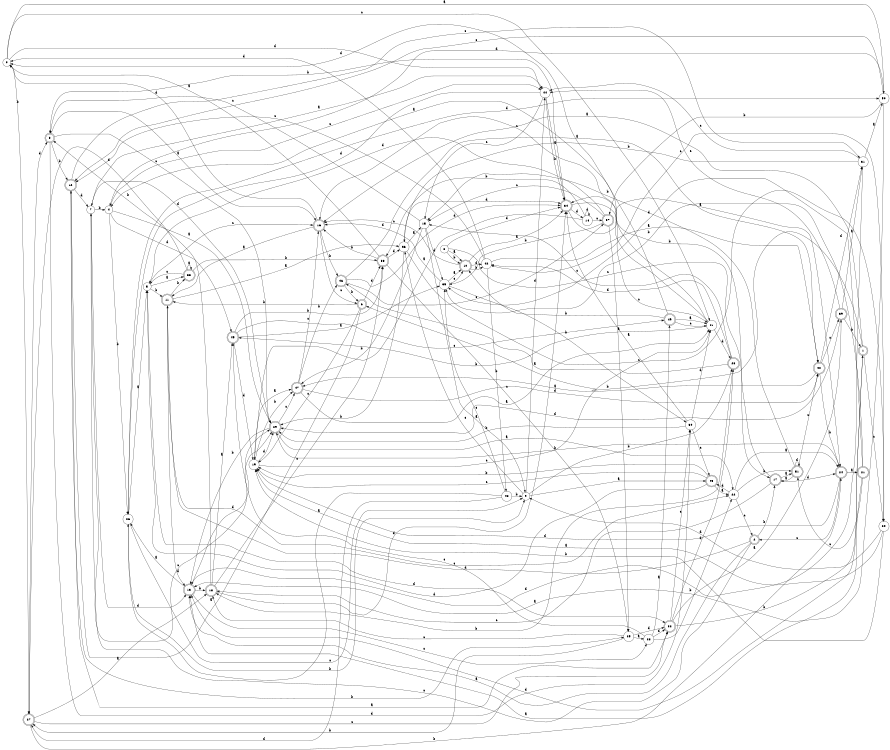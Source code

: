 digraph n42_5 {
__start0 [label="" shape="none"];

rankdir=LR;
size="8,5";

s0 [style="filled", color="black", fillcolor="white" shape="circle", label="0"];
s1 [style="rounded,filled", color="black", fillcolor="white" shape="doublecircle", label="1"];
s2 [style="rounded,filled", color="black", fillcolor="white" shape="doublecircle", label="2"];
s3 [style="rounded,filled", color="black", fillcolor="white" shape="doublecircle", label="3"];
s4 [style="filled", color="black", fillcolor="white" shape="circle", label="4"];
s5 [style="filled", color="black", fillcolor="white" shape="circle", label="5"];
s6 [style="rounded,filled", color="black", fillcolor="white" shape="doublecircle", label="6"];
s7 [style="filled", color="black", fillcolor="white" shape="circle", label="7"];
s8 [style="filled", color="black", fillcolor="white" shape="circle", label="8"];
s9 [style="filled", color="black", fillcolor="white" shape="circle", label="9"];
s10 [style="rounded,filled", color="black", fillcolor="white" shape="doublecircle", label="10"];
s11 [style="rounded,filled", color="black", fillcolor="white" shape="doublecircle", label="11"];
s12 [style="rounded,filled", color="black", fillcolor="white" shape="doublecircle", label="12"];
s13 [style="rounded,filled", color="black", fillcolor="white" shape="doublecircle", label="13"];
s14 [style="filled", color="black", fillcolor="white" shape="circle", label="14"];
s15 [style="filled", color="black", fillcolor="white" shape="circle", label="15"];
s16 [style="rounded,filled", color="black", fillcolor="white" shape="doublecircle", label="16"];
s17 [style="rounded,filled", color="black", fillcolor="white" shape="doublecircle", label="17"];
s18 [style="rounded,filled", color="black", fillcolor="white" shape="doublecircle", label="18"];
s19 [style="filled", color="black", fillcolor="white" shape="circle", label="19"];
s20 [style="filled", color="black", fillcolor="white" shape="circle", label="20"];
s21 [style="rounded,filled", color="black", fillcolor="white" shape="doublecircle", label="21"];
s22 [style="filled", color="black", fillcolor="white" shape="circle", label="22"];
s23 [style="rounded,filled", color="black", fillcolor="white" shape="doublecircle", label="23"];
s24 [style="rounded,filled", color="black", fillcolor="white" shape="doublecircle", label="24"];
s25 [style="filled", color="black", fillcolor="white" shape="circle", label="25"];
s26 [style="filled", color="black", fillcolor="white" shape="circle", label="26"];
s27 [style="rounded,filled", color="black", fillcolor="white" shape="doublecircle", label="27"];
s28 [style="filled", color="black", fillcolor="white" shape="circle", label="28"];
s29 [style="rounded,filled", color="black", fillcolor="white" shape="doublecircle", label="29"];
s30 [style="filled", color="black", fillcolor="white" shape="circle", label="30"];
s31 [style="filled", color="black", fillcolor="white" shape="circle", label="31"];
s32 [style="rounded,filled", color="black", fillcolor="white" shape="doublecircle", label="32"];
s33 [style="rounded,filled", color="black", fillcolor="white" shape="doublecircle", label="33"];
s34 [style="rounded,filled", color="black", fillcolor="white" shape="doublecircle", label="34"];
s35 [style="filled", color="black", fillcolor="white" shape="circle", label="35"];
s36 [style="filled", color="black", fillcolor="white" shape="circle", label="36"];
s37 [style="rounded,filled", color="black", fillcolor="white" shape="doublecircle", label="37"];
s38 [style="rounded,filled", color="black", fillcolor="white" shape="doublecircle", label="38"];
s39 [style="rounded,filled", color="black", fillcolor="white" shape="doublecircle", label="39"];
s40 [style="rounded,filled", color="black", fillcolor="white" shape="doublecircle", label="40"];
s41 [style="filled", color="black", fillcolor="white" shape="circle", label="41"];
s42 [style="filled", color="black", fillcolor="white" shape="circle", label="42"];
s43 [style="rounded,filled", color="black", fillcolor="white" shape="doublecircle", label="43"];
s44 [style="filled", color="black", fillcolor="white" shape="circle", label="44"];
s45 [style="rounded,filled", color="black", fillcolor="white" shape="doublecircle", label="45"];
s46 [style="rounded,filled", color="black", fillcolor="white" shape="doublecircle", label="46"];
s47 [style="rounded,filled", color="black", fillcolor="white" shape="doublecircle", label="47"];
s48 [style="filled", color="black", fillcolor="white" shape="circle", label="48"];
s49 [style="rounded,filled", color="black", fillcolor="white" shape="doublecircle", label="49"];
s50 [style="filled", color="black", fillcolor="white" shape="circle", label="50"];
s51 [style="rounded,filled", color="black", fillcolor="white" shape="doublecircle", label="51"];
s0 -> s50 [label="a"];
s0 -> s27 [label="b"];
s0 -> s41 [label="c"];
s0 -> s44 [label="d"];
s1 -> s16 [label="a"];
s1 -> s6 [label="b"];
s1 -> s20 [label="c"];
s1 -> s13 [label="d"];
s2 -> s13 [label="a"];
s2 -> s17 [label="b"];
s2 -> s7 [label="c"];
s2 -> s11 [label="d"];
s3 -> s16 [label="a"];
s3 -> s12 [label="b"];
s3 -> s29 [label="c"];
s3 -> s30 [label="d"];
s4 -> s29 [label="a"];
s4 -> s26 [label="b"];
s4 -> s44 [label="c"];
s4 -> s45 [label="d"];
s5 -> s33 [label="a"];
s5 -> s11 [label="b"];
s5 -> s16 [label="c"];
s5 -> s32 [label="d"];
s6 -> s12 [label="a"];
s6 -> s11 [label="b"];
s6 -> s19 [label="c"];
s6 -> s38 [label="d"];
s7 -> s44 [label="a"];
s7 -> s4 [label="b"];
s7 -> s29 [label="c"];
s7 -> s13 [label="d"];
s8 -> s10 [label="a"];
s8 -> s10 [label="b"];
s8 -> s17 [label="c"];
s8 -> s34 [label="d"];
s9 -> s43 [label="a"];
s9 -> s23 [label="b"];
s9 -> s36 [label="c"];
s9 -> s44 [label="d"];
s10 -> s34 [label="a"];
s10 -> s42 [label="b"];
s10 -> s16 [label="c"];
s10 -> s42 [label="d"];
s11 -> s36 [label="a"];
s11 -> s33 [label="b"];
s11 -> s22 [label="c"];
s11 -> s13 [label="d"];
s12 -> s32 [label="a"];
s12 -> s25 [label="b"];
s12 -> s31 [label="c"];
s12 -> s7 [label="d"];
s13 -> s26 [label="a"];
s13 -> s18 [label="b"];
s13 -> s28 [label="c"];
s13 -> s29 [label="d"];
s14 -> s19 [label="a"];
s14 -> s38 [label="b"];
s14 -> s37 [label="c"];
s14 -> s14 [label="d"];
s15 -> s9 [label="a"];
s15 -> s47 [label="b"];
s15 -> s3 [label="c"];
s15 -> s35 [label="d"];
s16 -> s11 [label="a"];
s16 -> s46 [label="b"];
s16 -> s6 [label="c"];
s16 -> s0 [label="d"];
s17 -> s51 [label="a"];
s17 -> s34 [label="b"];
s17 -> s18 [label="c"];
s17 -> s24 [label="d"];
s18 -> s45 [label="a"];
s18 -> s3 [label="b"];
s18 -> s38 [label="c"];
s18 -> s34 [label="d"];
s19 -> s47 [label="a"];
s19 -> s47 [label="b"];
s19 -> s41 [label="c"];
s19 -> s29 [label="d"];
s20 -> s19 [label="a"];
s20 -> s19 [label="b"];
s20 -> s42 [label="c"];
s20 -> s9 [label="d"];
s21 -> s13 [label="a"];
s21 -> s35 [label="b"];
s21 -> s51 [label="c"];
s21 -> s35 [label="d"];
s22 -> s24 [label="a"];
s22 -> s51 [label="b"];
s22 -> s2 [label="c"];
s22 -> s43 [label="d"];
s23 -> s46 [label="a"];
s23 -> s18 [label="b"];
s23 -> s15 [label="c"];
s23 -> s42 [label="d"];
s24 -> s21 [label="a"];
s24 -> s29 [label="b"];
s24 -> s2 [label="c"];
s24 -> s19 [label="d"];
s25 -> s28 [label="a"];
s25 -> s27 [label="b"];
s25 -> s18 [label="c"];
s25 -> s32 [label="d"];
s26 -> s5 [label="a"];
s26 -> s9 [label="b"];
s26 -> s9 [label="c"];
s26 -> s50 [label="d"];
s27 -> s18 [label="a"];
s27 -> s24 [label="b"];
s27 -> s32 [label="c"];
s27 -> s3 [label="d"];
s28 -> s49 [label="a"];
s28 -> s22 [label="b"];
s28 -> s45 [label="c"];
s28 -> s32 [label="d"];
s29 -> s22 [label="a"];
s29 -> s13 [label="b"];
s29 -> s47 [label="c"];
s29 -> s7 [label="d"];
s30 -> s34 [label="a"];
s30 -> s29 [label="b"];
s30 -> s43 [label="c"];
s30 -> s41 [label="d"];
s31 -> s50 [label="a"];
s31 -> s36 [label="b"];
s31 -> s44 [label="c"];
s31 -> s13 [label="d"];
s32 -> s39 [label="a"];
s32 -> s1 [label="b"];
s32 -> s30 [label="c"];
s32 -> s23 [label="d"];
s33 -> s33 [label="a"];
s33 -> s38 [label="b"];
s33 -> s5 [label="c"];
s33 -> s27 [label="d"];
s34 -> s24 [label="a"];
s34 -> s3 [label="b"];
s34 -> s41 [label="c"];
s34 -> s14 [label="d"];
s35 -> s10 [label="a"];
s35 -> s30 [label="b"];
s35 -> s10 [label="c"];
s35 -> s16 [label="d"];
s36 -> s15 [label="a"];
s36 -> s29 [label="b"];
s36 -> s20 [label="c"];
s36 -> s34 [label="d"];
s37 -> s25 [label="a"];
s37 -> s35 [label="b"];
s37 -> s15 [label="c"];
s37 -> s5 [label="d"];
s38 -> s0 [label="a"];
s38 -> s16 [label="b"];
s38 -> s25 [label="c"];
s38 -> s36 [label="d"];
s39 -> s31 [label="a"];
s39 -> s1 [label="b"];
s39 -> s44 [label="c"];
s39 -> s29 [label="d"];
s40 -> s47 [label="a"];
s40 -> s24 [label="b"];
s40 -> s39 [label="c"];
s40 -> s31 [label="d"];
s41 -> s4 [label="a"];
s41 -> s45 [label="b"];
s41 -> s16 [label="c"];
s41 -> s23 [label="d"];
s42 -> s40 [label="a"];
s42 -> s48 [label="b"];
s42 -> s12 [label="c"];
s42 -> s0 [label="d"];
s43 -> s22 [label="a"];
s43 -> s19 [label="b"];
s43 -> s19 [label="c"];
s43 -> s5 [label="d"];
s44 -> s34 [label="a"];
s44 -> s34 [label="b"];
s44 -> s15 [label="c"];
s44 -> s26 [label="d"];
s45 -> s35 [label="a"];
s45 -> s38 [label="b"];
s45 -> s49 [label="c"];
s45 -> s19 [label="d"];
s46 -> s40 [label="a"];
s46 -> s6 [label="b"];
s46 -> s37 [label="c"];
s46 -> s34 [label="d"];
s47 -> s41 [label="a"];
s47 -> s46 [label="b"];
s47 -> s16 [label="c"];
s47 -> s40 [label="d"];
s48 -> s26 [label="a"];
s48 -> s9 [label="b"];
s48 -> s35 [label="c"];
s48 -> s27 [label="d"];
s49 -> s41 [label="a"];
s49 -> s10 [label="b"];
s49 -> s41 [label="c"];
s49 -> s0 [label="d"];
s50 -> s13 [label="a"];
s50 -> s37 [label="b"];
s50 -> s12 [label="c"];
s50 -> s4 [label="d"];
s51 -> s17 [label="a"];
s51 -> s15 [label="b"];
s51 -> s40 [label="c"];
s51 -> s51 [label="d"];

}